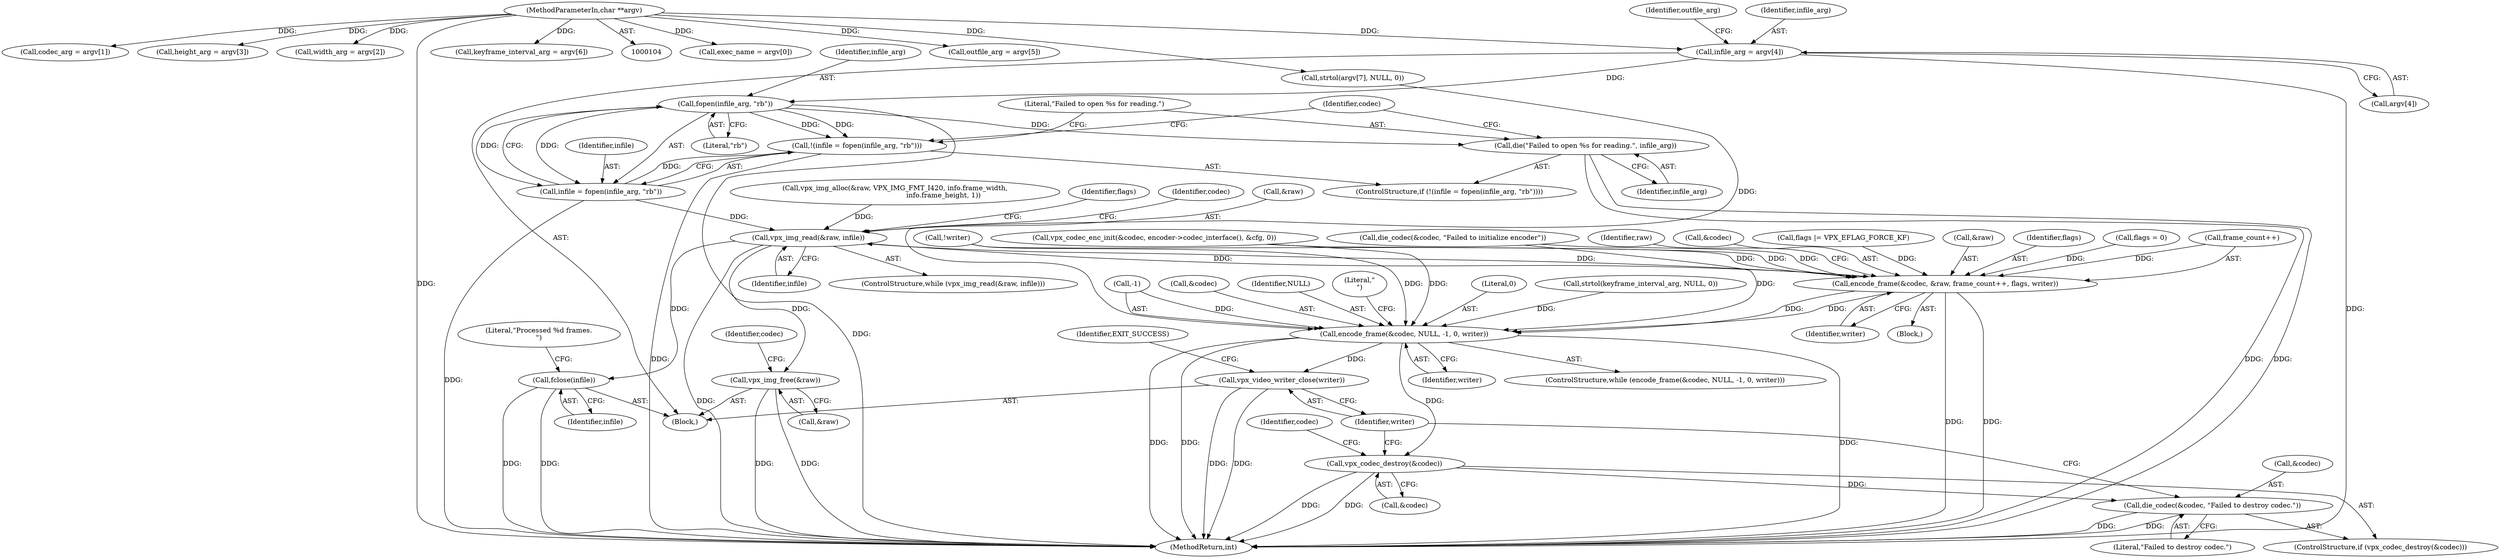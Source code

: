digraph "0_Android_5a9753fca56f0eeb9f61e342b2fccffc364f9426_14@array" {
"1000193" [label="(Call,infile_arg = argv[4])"];
"1000106" [label="(MethodParameterIn,char **argv)"];
"1000409" [label="(Call,fopen(infile_arg, \"rb\"))"];
"1000406" [label="(Call,!(infile = fopen(infile_arg, \"rb\")))"];
"1000407" [label="(Call,infile = fopen(infile_arg, \"rb\"))"];
"1000428" [label="(Call,vpx_img_read(&raw, infile))"];
"1000450" [label="(Call,encode_frame(&codec, &raw, frame_count++, flags, writer))"];
"1000460" [label="(Call,encode_frame(&codec, NULL, -1, 0, writer))"];
"1000480" [label="(Call,vpx_codec_destroy(&codec))"];
"1000483" [label="(Call,die_codec(&codec, \"Failed to destroy codec.\"))"];
"1000487" [label="(Call,vpx_video_writer_close(writer))"];
"1000471" [label="(Call,fclose(infile))"];
"1000476" [label="(Call,vpx_img_free(&raw))"];
"1000412" [label="(Call,die(\"Failed to open %s for reading.\", infile_arg))"];
"1000432" [label="(Block,)"];
"1000472" [label="(Identifier,infile)"];
"1000476" [label="(Call,vpx_img_free(&raw))"];
"1000458" [label="(Identifier,writer)"];
"1000490" [label="(Identifier,EXIT_SUCCESS)"];
"1000460" [label="(Call,encode_frame(&codec, NULL, -1, 0, writer))"];
"1000467" [label="(Identifier,writer)"];
"1000482" [label="(Identifier,codec)"];
"1000193" [label="(Call,infile_arg = argv[4])"];
"1000167" [label="(Call,exec_name = argv[0])"];
"1000435" [label="(Identifier,flags)"];
"1000491" [label="(MethodReturn,int)"];
"1000450" [label="(Call,encode_frame(&codec, &raw, frame_count++, flags, writer))"];
"1000198" [label="(Call,outfile_arg = argv[5])"];
"1000430" [label="(Identifier,raw)"];
"1000451" [label="(Call,&codec)"];
"1000462" [label="(Identifier,codec)"];
"1000466" [label="(Literal,0)"];
"1000483" [label="(Call,die_codec(&codec, \"Failed to destroy codec.\"))"];
"1000414" [label="(Identifier,infile_arg)"];
"1000400" [label="(Call,!writer)"];
"1000447" [label="(Call,flags |= VPX_EFLAG_FORCE_KF)"];
"1000481" [label="(Call,&codec)"];
"1000412" [label="(Call,die(\"Failed to open %s for reading.\", infile_arg))"];
"1000474" [label="(Literal,\"Processed %d frames.\n\")"];
"1000408" [label="(Identifier,infile)"];
"1000195" [label="(Call,argv[4])"];
"1000178" [label="(Call,codec_arg = argv[1])"];
"1000406" [label="(Call,!(infile = fopen(infile_arg, \"rb\")))"];
"1000194" [label="(Identifier,infile_arg)"];
"1000479" [label="(ControlStructure,if (vpx_codec_destroy(&codec)))"];
"1000410" [label="(Identifier,infile_arg)"];
"1000480" [label="(Call,vpx_codec_destroy(&codec))"];
"1000431" [label="(Identifier,infile)"];
"1000107" [label="(Block,)"];
"1000464" [label="(Call,-1)"];
"1000461" [label="(Call,&codec)"];
"1000485" [label="(Identifier,codec)"];
"1000418" [label="(Identifier,codec)"];
"1000407" [label="(Call,infile = fopen(infile_arg, \"rb\"))"];
"1000463" [label="(Identifier,NULL)"];
"1000453" [label="(Call,&raw)"];
"1000429" [label="(Call,&raw)"];
"1000188" [label="(Call,height_arg = argv[3])"];
"1000293" [label="(Call,vpx_img_alloc(&raw, VPX_IMG_FMT_I420, info.frame_width,\n                                             info.frame_height, 1))"];
"1000457" [label="(Identifier,flags)"];
"1000484" [label="(Call,&codec)"];
"1000416" [label="(Call,vpx_codec_enc_init(&codec, encoder->codec_interface(), &cfg, 0))"];
"1000477" [label="(Call,&raw)"];
"1000106" [label="(MethodParameterIn,char **argv)"];
"1000183" [label="(Call,width_arg = argv[2])"];
"1000199" [label="(Identifier,outfile_arg)"];
"1000486" [label="(Literal,\"Failed to destroy codec.\")"];
"1000470" [label="(Literal,\"\n\")"];
"1000428" [label="(Call,vpx_img_read(&raw, infile))"];
"1000405" [label="(ControlStructure,if (!(infile = fopen(infile_arg, \"rb\"))))"];
"1000434" [label="(Call,flags = 0)"];
"1000385" [label="(Call,strtol(argv[7], NULL, 0))"];
"1000455" [label="(Call,frame_count++)"];
"1000471" [label="(Call,fclose(infile))"];
"1000459" [label="(ControlStructure,while (encode_frame(&codec, NULL, -1, 0, writer)))"];
"1000427" [label="(ControlStructure,while (vpx_img_read(&raw, infile)))"];
"1000203" [label="(Call,keyframe_interval_arg = argv[6])"];
"1000409" [label="(Call,fopen(infile_arg, \"rb\"))"];
"1000413" [label="(Literal,\"Failed to open %s for reading.\")"];
"1000487" [label="(Call,vpx_video_writer_close(writer))"];
"1000423" [label="(Call,die_codec(&codec, \"Failed to initialize encoder\"))"];
"1000309" [label="(Call,strtol(keyframe_interval_arg, NULL, 0))"];
"1000411" [label="(Literal,\"rb\")"];
"1000488" [label="(Identifier,writer)"];
"1000193" -> "1000107"  [label="AST: "];
"1000193" -> "1000195"  [label="CFG: "];
"1000194" -> "1000193"  [label="AST: "];
"1000195" -> "1000193"  [label="AST: "];
"1000199" -> "1000193"  [label="CFG: "];
"1000193" -> "1000491"  [label="DDG: "];
"1000106" -> "1000193"  [label="DDG: "];
"1000193" -> "1000409"  [label="DDG: "];
"1000106" -> "1000104"  [label="AST: "];
"1000106" -> "1000491"  [label="DDG: "];
"1000106" -> "1000167"  [label="DDG: "];
"1000106" -> "1000178"  [label="DDG: "];
"1000106" -> "1000183"  [label="DDG: "];
"1000106" -> "1000188"  [label="DDG: "];
"1000106" -> "1000198"  [label="DDG: "];
"1000106" -> "1000203"  [label="DDG: "];
"1000106" -> "1000385"  [label="DDG: "];
"1000409" -> "1000407"  [label="AST: "];
"1000409" -> "1000411"  [label="CFG: "];
"1000410" -> "1000409"  [label="AST: "];
"1000411" -> "1000409"  [label="AST: "];
"1000407" -> "1000409"  [label="CFG: "];
"1000409" -> "1000491"  [label="DDG: "];
"1000409" -> "1000406"  [label="DDG: "];
"1000409" -> "1000406"  [label="DDG: "];
"1000409" -> "1000407"  [label="DDG: "];
"1000409" -> "1000407"  [label="DDG: "];
"1000409" -> "1000412"  [label="DDG: "];
"1000406" -> "1000405"  [label="AST: "];
"1000406" -> "1000407"  [label="CFG: "];
"1000407" -> "1000406"  [label="AST: "];
"1000413" -> "1000406"  [label="CFG: "];
"1000418" -> "1000406"  [label="CFG: "];
"1000406" -> "1000491"  [label="DDG: "];
"1000407" -> "1000406"  [label="DDG: "];
"1000408" -> "1000407"  [label="AST: "];
"1000407" -> "1000491"  [label="DDG: "];
"1000407" -> "1000428"  [label="DDG: "];
"1000428" -> "1000427"  [label="AST: "];
"1000428" -> "1000431"  [label="CFG: "];
"1000429" -> "1000428"  [label="AST: "];
"1000431" -> "1000428"  [label="AST: "];
"1000435" -> "1000428"  [label="CFG: "];
"1000462" -> "1000428"  [label="CFG: "];
"1000428" -> "1000491"  [label="DDG: "];
"1000293" -> "1000428"  [label="DDG: "];
"1000450" -> "1000428"  [label="DDG: "];
"1000428" -> "1000450"  [label="DDG: "];
"1000428" -> "1000471"  [label="DDG: "];
"1000428" -> "1000476"  [label="DDG: "];
"1000450" -> "1000432"  [label="AST: "];
"1000450" -> "1000458"  [label="CFG: "];
"1000451" -> "1000450"  [label="AST: "];
"1000453" -> "1000450"  [label="AST: "];
"1000455" -> "1000450"  [label="AST: "];
"1000457" -> "1000450"  [label="AST: "];
"1000458" -> "1000450"  [label="AST: "];
"1000430" -> "1000450"  [label="CFG: "];
"1000450" -> "1000491"  [label="DDG: "];
"1000450" -> "1000491"  [label="DDG: "];
"1000423" -> "1000450"  [label="DDG: "];
"1000416" -> "1000450"  [label="DDG: "];
"1000455" -> "1000450"  [label="DDG: "];
"1000434" -> "1000450"  [label="DDG: "];
"1000447" -> "1000450"  [label="DDG: "];
"1000400" -> "1000450"  [label="DDG: "];
"1000450" -> "1000460"  [label="DDG: "];
"1000450" -> "1000460"  [label="DDG: "];
"1000460" -> "1000459"  [label="AST: "];
"1000460" -> "1000467"  [label="CFG: "];
"1000461" -> "1000460"  [label="AST: "];
"1000463" -> "1000460"  [label="AST: "];
"1000464" -> "1000460"  [label="AST: "];
"1000466" -> "1000460"  [label="AST: "];
"1000467" -> "1000460"  [label="AST: "];
"1000470" -> "1000460"  [label="CFG: "];
"1000460" -> "1000491"  [label="DDG: "];
"1000460" -> "1000491"  [label="DDG: "];
"1000460" -> "1000491"  [label="DDG: "];
"1000423" -> "1000460"  [label="DDG: "];
"1000416" -> "1000460"  [label="DDG: "];
"1000385" -> "1000460"  [label="DDG: "];
"1000309" -> "1000460"  [label="DDG: "];
"1000464" -> "1000460"  [label="DDG: "];
"1000400" -> "1000460"  [label="DDG: "];
"1000460" -> "1000480"  [label="DDG: "];
"1000460" -> "1000487"  [label="DDG: "];
"1000480" -> "1000479"  [label="AST: "];
"1000480" -> "1000481"  [label="CFG: "];
"1000481" -> "1000480"  [label="AST: "];
"1000485" -> "1000480"  [label="CFG: "];
"1000488" -> "1000480"  [label="CFG: "];
"1000480" -> "1000491"  [label="DDG: "];
"1000480" -> "1000491"  [label="DDG: "];
"1000480" -> "1000483"  [label="DDG: "];
"1000483" -> "1000479"  [label="AST: "];
"1000483" -> "1000486"  [label="CFG: "];
"1000484" -> "1000483"  [label="AST: "];
"1000486" -> "1000483"  [label="AST: "];
"1000488" -> "1000483"  [label="CFG: "];
"1000483" -> "1000491"  [label="DDG: "];
"1000483" -> "1000491"  [label="DDG: "];
"1000487" -> "1000107"  [label="AST: "];
"1000487" -> "1000488"  [label="CFG: "];
"1000488" -> "1000487"  [label="AST: "];
"1000490" -> "1000487"  [label="CFG: "];
"1000487" -> "1000491"  [label="DDG: "];
"1000487" -> "1000491"  [label="DDG: "];
"1000471" -> "1000107"  [label="AST: "];
"1000471" -> "1000472"  [label="CFG: "];
"1000472" -> "1000471"  [label="AST: "];
"1000474" -> "1000471"  [label="CFG: "];
"1000471" -> "1000491"  [label="DDG: "];
"1000471" -> "1000491"  [label="DDG: "];
"1000476" -> "1000107"  [label="AST: "];
"1000476" -> "1000477"  [label="CFG: "];
"1000477" -> "1000476"  [label="AST: "];
"1000482" -> "1000476"  [label="CFG: "];
"1000476" -> "1000491"  [label="DDG: "];
"1000476" -> "1000491"  [label="DDG: "];
"1000412" -> "1000405"  [label="AST: "];
"1000412" -> "1000414"  [label="CFG: "];
"1000413" -> "1000412"  [label="AST: "];
"1000414" -> "1000412"  [label="AST: "];
"1000418" -> "1000412"  [label="CFG: "];
"1000412" -> "1000491"  [label="DDG: "];
"1000412" -> "1000491"  [label="DDG: "];
}
